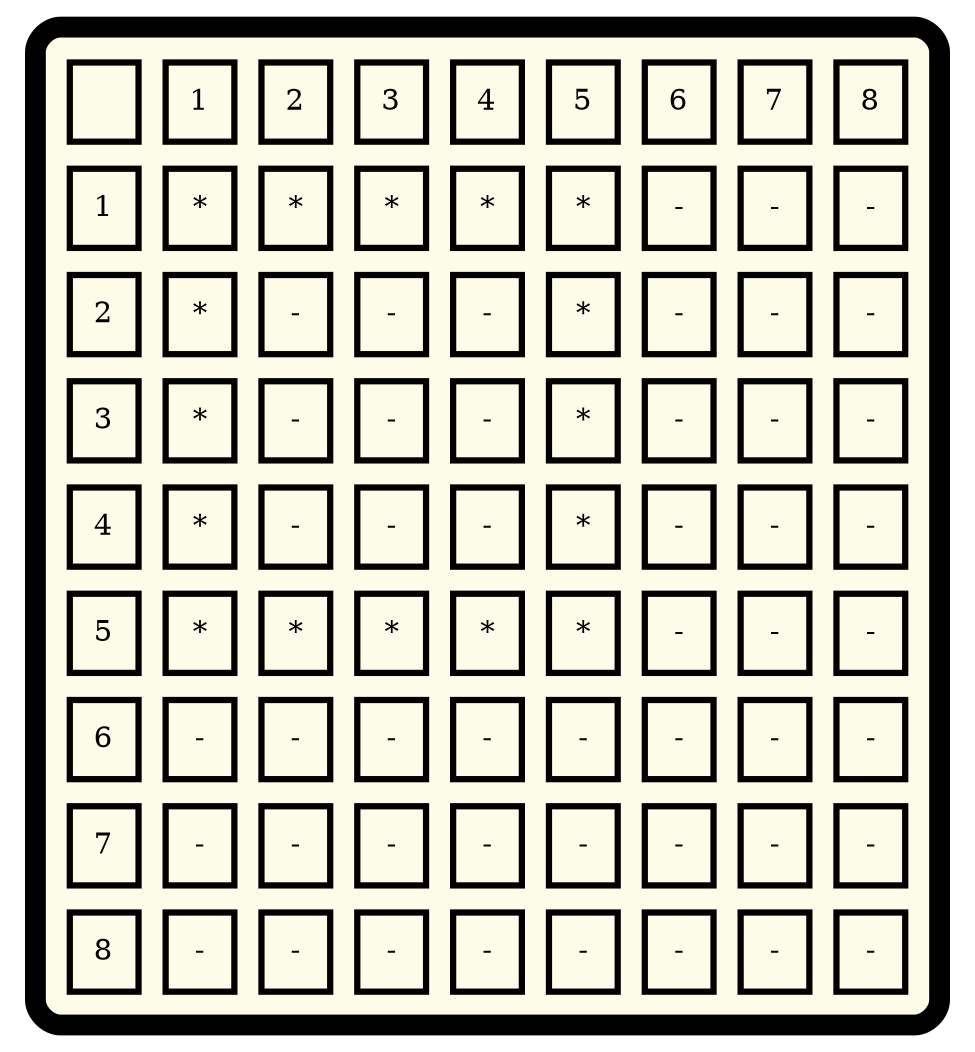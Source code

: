 digraph G {
	a0 [shape=plaintext,label=<
 <TABLE border="10" cellspacing="10" cellpadding="10" style="rounded" bgcolor="#FCFCE8">
<TR>
<TD border="3"></TD>
<TD border="3" >1</TD>
<TD border="3" >2</TD>
<TD border="3" >3</TD>
<TD border="3" >4</TD>
<TD border="3" >5</TD>
<TD border="3" >6</TD>
<TD border="3" >7</TD>
<TD border="3" >8</TD>
</TR><TR><TD border="3" >1</TD>
<TD border="3" >*</TD>
<TD border="3" >*</TD>
<TD border="3" >*</TD>
<TD border="3" >*</TD>
<TD border="3" >*</TD>
<TD border="3" >-</TD>
<TD border="3" >-</TD>
<TD border="3" >-</TD>

</TR><TR><TD border="3" >2</TD>
<TD border="3" >*</TD>
<TD border="3" >-</TD>
<TD border="3" >-</TD>
<TD border="3" >-</TD>
<TD border="3" >*</TD>
<TD border="3" >-</TD>
<TD border="3" >-</TD>
<TD border="3" >-</TD>

</TR><TR><TD border="3" >3</TD>
<TD border="3" >*</TD>
<TD border="3" >-</TD>
<TD border="3" >-</TD>
<TD border="3" >-</TD>
<TD border="3" >*</TD>
<TD border="3" >-</TD>
<TD border="3" >-</TD>
<TD border="3" >-</TD>

</TR><TR><TD border="3" >4</TD>
<TD border="3" >*</TD>
<TD border="3" >-</TD>
<TD border="3" >-</TD>
<TD border="3" >-</TD>
<TD border="3" >*</TD>
<TD border="3" >-</TD>
<TD border="3" >-</TD>
<TD border="3" >-</TD>

</TR><TR><TD border="3" >5</TD>
<TD border="3" >*</TD>
<TD border="3" >*</TD>
<TD border="3" >*</TD>
<TD border="3" >*</TD>
<TD border="3" >*</TD>
<TD border="3" >-</TD>
<TD border="3" >-</TD>
<TD border="3" >-</TD>

</TR><TR><TD border="3" >6</TD>
<TD border="3" >-</TD>
<TD border="3" >-</TD>
<TD border="3" >-</TD>
<TD border="3" >-</TD>
<TD border="3" >-</TD>
<TD border="3" >-</TD>
<TD border="3" >-</TD>
<TD border="3" >-</TD>

</TR><TR><TD border="3" >7</TD>
<TD border="3" >-</TD>
<TD border="3" >-</TD>
<TD border="3" >-</TD>
<TD border="3" >-</TD>
<TD border="3" >-</TD>
<TD border="3" >-</TD>
<TD border="3" >-</TD>
<TD border="3" >-</TD>

</TR><TR><TD border="3" >8</TD>
<TD border="3" >-</TD>
<TD border="3" >-</TD>
<TD border="3" >-</TD>
<TD border="3" >-</TD>
<TD border="3" >-</TD>
<TD border="3" >-</TD>
<TD border="3" >-</TD>
<TD border="3" >-</TD>

</TR>  
</TABLE>>];

}